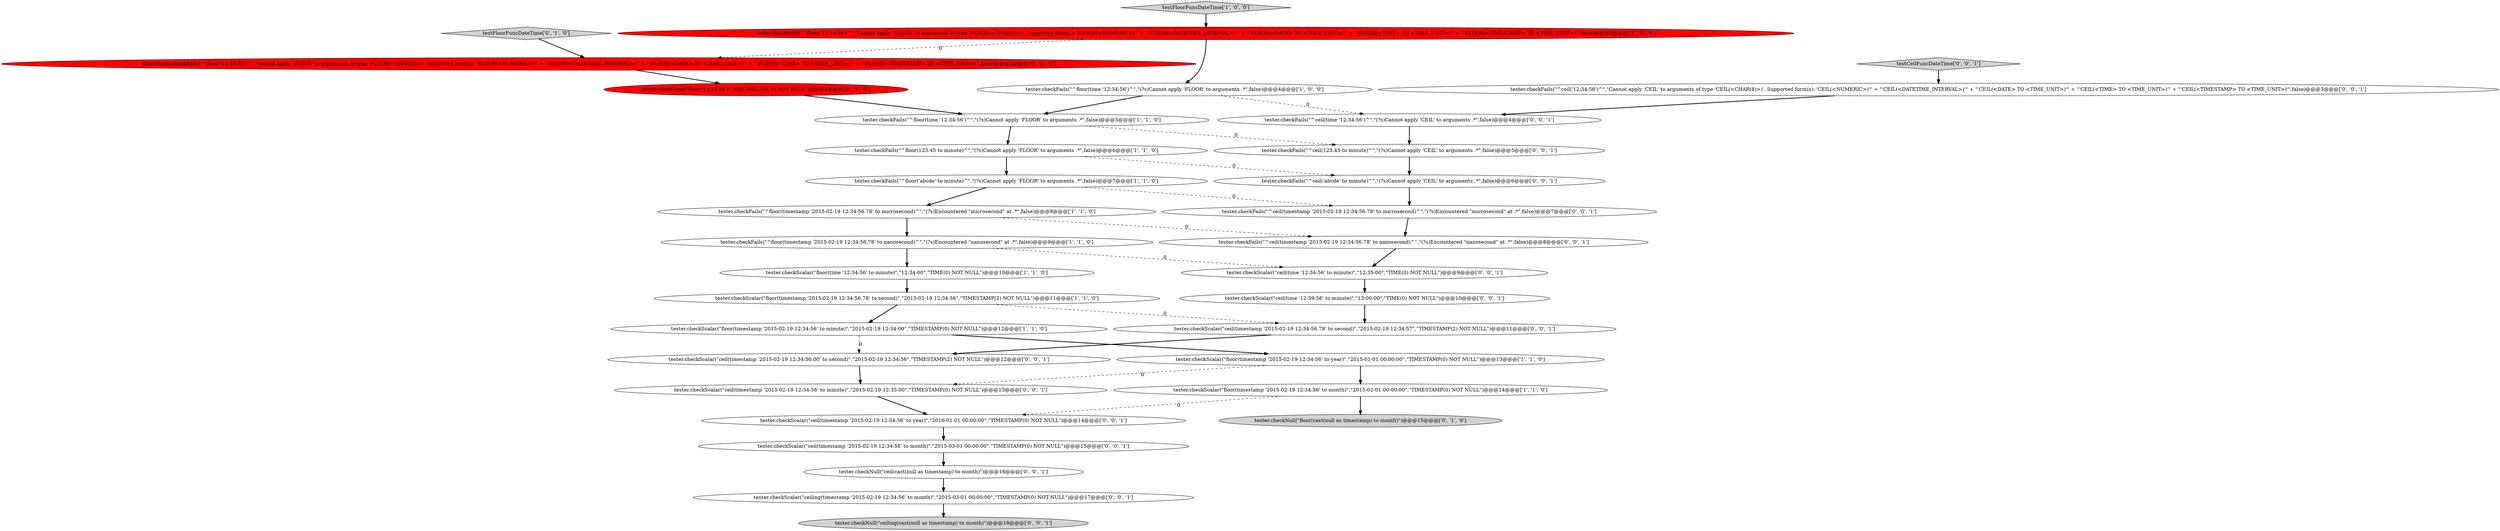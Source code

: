 digraph {
22 [style = filled, label = "tester.checkScalar(\"ceil(timestamp '2015-02-19 12:34:56.00' to second)\",\"2015-02-19 12:34:56\",\"TIMESTAMP(2) NOT NULL\")@@@12@@@['0', '0', '1']", fillcolor = white, shape = ellipse image = "AAA0AAABBB3BBB"];
30 [style = filled, label = "tester.checkScalar(\"ceil(timestamp '2015-02-19 12:34:56' to minute)\",\"2015-02-19 12:35:00\",\"TIMESTAMP(0) NOT NULL\")@@@13@@@['0', '0', '1']", fillcolor = white, shape = ellipse image = "AAA0AAABBB3BBB"];
2 [style = filled, label = "tester.checkFails(\"^floor(time '12:34:56')^\",\"(?s)Cannot apply 'FLOOR' to arguments .*\",false)@@@4@@@['1', '0', '0']", fillcolor = white, shape = ellipse image = "AAA0AAABBB1BBB"];
27 [style = filled, label = "tester.checkFails(\"^ceil(time '12:34:56')^\",\"(?s)Cannot apply 'CEIL' to arguments .*\",false)@@@4@@@['0', '0', '1']", fillcolor = white, shape = ellipse image = "AAA0AAABBB3BBB"];
6 [style = filled, label = "tester.checkFails(\"^floor(time '12:34:56')^\",\"(?s)Cannot apply 'FLOOR' to arguments .*\",false)@@@5@@@['1', '1', '0']", fillcolor = white, shape = ellipse image = "AAA0AAABBB1BBB"];
16 [style = filled, label = "testFloorFuncDateTime['0', '1', '0']", fillcolor = lightgray, shape = diamond image = "AAA0AAABBB2BBB"];
9 [style = filled, label = "tester.checkScalar(\"floor(timestamp '2015-02-19 12:34:56' to month)\",\"2015-02-01 00:00:00\",\"TIMESTAMP(0) NOT NULL\")@@@14@@@['1', '1', '0']", fillcolor = white, shape = ellipse image = "AAA0AAABBB1BBB"];
32 [style = filled, label = "tester.checkNull(\"ceil(cast(null as timestamp) to month)\")@@@16@@@['0', '0', '1']", fillcolor = white, shape = ellipse image = "AAA0AAABBB3BBB"];
1 [style = filled, label = "tester.checkFails(\"^floor('12:34:56')^\",\"Cannot apply 'FLOOR' to arguments of type 'FLOOR\(<CHAR\(8\)>\)'\. Supported form\(s\): 'FLOOR\(<NUMERIC>\)'\" + \"'FLOOR\(<DATETIME_INTERVAL>\)'\" + \"'FLOOR\(<DATE> TO <TIME_UNIT>\)'\" + \"'FLOOR\(<TIME> TO <TIME_UNIT>\)'\" + \"'FLOOR\(<TIMESTAMP> TO <TIME_UNIT>\)'\",false)@@@3@@@['1', '0', '0']", fillcolor = red, shape = ellipse image = "AAA1AAABBB1BBB"];
19 [style = filled, label = "tester.checkScalar(\"ceil(time '12:34:56' to minute)\",\"12:35:00\",\"TIME(0) NOT NULL\")@@@9@@@['0', '0', '1']", fillcolor = white, shape = ellipse image = "AAA0AAABBB3BBB"];
14 [style = filled, label = "strictTester.checkFails(\"^floor('12:34:56')^\",\"Cannot apply 'FLOOR' to arguments of type 'FLOOR\(<CHAR\(8\)>\)'\. Supported form\(s\): 'FLOOR\(<NUMERIC>\)'\" + \"'FLOOR\(<DATETIME_INTERVAL>\)'\" + \"'FLOOR\(<DATE> TO <TIME_UNIT>\)'\" + \"'FLOOR\(<TIME> TO <TIME_UNIT>\)'\" + \"'FLOOR\(<TIMESTAMP> TO <TIME_UNIT>\)'\",false)@@@3@@@['0', '1', '0']", fillcolor = red, shape = ellipse image = "AAA1AAABBB2BBB"];
33 [style = filled, label = "tester.checkFails(\"^ceil(timestamp '2015-02-19 12:34:56.78' to microsecond)^\",\"(?s)Encountered \"microsecond\" at .*\",false)@@@7@@@['0', '0', '1']", fillcolor = white, shape = ellipse image = "AAA0AAABBB3BBB"];
10 [style = filled, label = "tester.checkScalar(\"floor(time '12:34:56' to minute)\",\"12:34:00\",\"TIME(0) NOT NULL\")@@@10@@@['1', '1', '0']", fillcolor = white, shape = ellipse image = "AAA0AAABBB1BBB"];
20 [style = filled, label = "tester.checkFails(\"^ceil('12:34:56')^\",\"Cannot apply 'CEIL' to arguments of type 'CEIL\(<CHAR\(8\)>\)'\. Supported form\(s\): 'CEIL\(<NUMERIC>\)'\" + \"'CEIL\(<DATETIME_INTERVAL>\)'\" + \"'CEIL\(<DATE> TO <TIME_UNIT>\)'\" + \"'CEIL\(<TIME> TO <TIME_UNIT>\)'\" + \"'CEIL\(<TIMESTAMP> TO <TIME_UNIT>\)'\",false)@@@3@@@['0', '0', '1']", fillcolor = white, shape = ellipse image = "AAA0AAABBB3BBB"];
0 [style = filled, label = "tester.checkFails(\"^floor(timestamp '2015-02-19 12:34:56.78' to microsecond)^\",\"(?s)Encountered \"microsecond\" at .*\",false)@@@8@@@['1', '1', '0']", fillcolor = white, shape = ellipse image = "AAA0AAABBB1BBB"];
17 [style = filled, label = "tester.checkScalar(\"ceil(timestamp '2015-02-19 12:34:56.78' to second)\",\"2015-02-19 12:34:57\",\"TIMESTAMP(2) NOT NULL\")@@@11@@@['0', '0', '1']", fillcolor = white, shape = ellipse image = "AAA0AAABBB3BBB"];
21 [style = filled, label = "tester.checkFails(\"^ceil(123.45 to minute)^\",\"(?s)Cannot apply 'CEIL' to arguments .*\",false)@@@5@@@['0', '0', '1']", fillcolor = white, shape = ellipse image = "AAA0AAABBB3BBB"];
29 [style = filled, label = "tester.checkFails(\"^ceil(timestamp '2015-02-19 12:34:56.78' to nanosecond)^\",\"(?s)Encountered \"nanosecond\" at .*\",false)@@@8@@@['0', '0', '1']", fillcolor = white, shape = ellipse image = "AAA0AAABBB3BBB"];
8 [style = filled, label = "tester.checkScalar(\"floor(timestamp '2015-02-19 12:34:56' to year)\",\"2015-01-01 00:00:00\",\"TIMESTAMP(0) NOT NULL\")@@@13@@@['1', '1', '0']", fillcolor = white, shape = ellipse image = "AAA0AAABBB1BBB"];
15 [style = filled, label = "tester.checkType(\"floor('12:34:56')\",\"DECIMAL(19, 0) NOT NULL\")@@@4@@@['0', '1', '0']", fillcolor = red, shape = ellipse image = "AAA1AAABBB2BBB"];
3 [style = filled, label = "tester.checkScalar(\"floor(timestamp '2015-02-19 12:34:56.78' to second)\",\"2015-02-19 12:34:56\",\"TIMESTAMP(2) NOT NULL\")@@@11@@@['1', '1', '0']", fillcolor = white, shape = ellipse image = "AAA0AAABBB1BBB"];
7 [style = filled, label = "tester.checkFails(\"^floor('abcde' to minute)^\",\"(?s)Cannot apply 'FLOOR' to arguments .*\",false)@@@7@@@['1', '1', '0']", fillcolor = white, shape = ellipse image = "AAA0AAABBB1BBB"];
18 [style = filled, label = "tester.checkNull(\"ceiling(cast(null as timestamp) to month)\")@@@18@@@['0', '0', '1']", fillcolor = lightgray, shape = ellipse image = "AAA0AAABBB3BBB"];
13 [style = filled, label = "tester.checkNull(\"floor(cast(null as timestamp) to month)\")@@@15@@@['0', '1', '0']", fillcolor = lightgray, shape = ellipse image = "AAA0AAABBB2BBB"];
24 [style = filled, label = "tester.checkScalar(\"ceil(time '12:59:56' to minute)\",\"13:00:00\",\"TIME(0) NOT NULL\")@@@10@@@['0', '0', '1']", fillcolor = white, shape = ellipse image = "AAA0AAABBB3BBB"];
31 [style = filled, label = "tester.checkScalar(\"ceil(timestamp '2015-02-19 12:34:56' to year)\",\"2016-01-01 00:00:00\",\"TIMESTAMP(0) NOT NULL\")@@@14@@@['0', '0', '1']", fillcolor = white, shape = ellipse image = "AAA0AAABBB3BBB"];
4 [style = filled, label = "tester.checkFails(\"^floor(123.45 to minute)^\",\"(?s)Cannot apply 'FLOOR' to arguments .*\",false)@@@6@@@['1', '1', '0']", fillcolor = white, shape = ellipse image = "AAA0AAABBB1BBB"];
28 [style = filled, label = "tester.checkScalar(\"ceiling(timestamp '2015-02-19 12:34:56' to month)\",\"2015-03-01 00:00:00\",\"TIMESTAMP(0) NOT NULL\")@@@17@@@['0', '0', '1']", fillcolor = white, shape = ellipse image = "AAA0AAABBB3BBB"];
23 [style = filled, label = "tester.checkScalar(\"ceil(timestamp '2015-02-19 12:34:56' to month)\",\"2015-03-01 00:00:00\",\"TIMESTAMP(0) NOT NULL\")@@@15@@@['0', '0', '1']", fillcolor = white, shape = ellipse image = "AAA0AAABBB3BBB"];
12 [style = filled, label = "testFloorFuncDateTime['1', '0', '0']", fillcolor = lightgray, shape = diamond image = "AAA0AAABBB1BBB"];
26 [style = filled, label = "testCeilFuncDateTime['0', '0', '1']", fillcolor = lightgray, shape = diamond image = "AAA0AAABBB3BBB"];
11 [style = filled, label = "tester.checkScalar(\"floor(timestamp '2015-02-19 12:34:56' to minute)\",\"2015-02-19 12:34:00\",\"TIMESTAMP(0) NOT NULL\")@@@12@@@['1', '1', '0']", fillcolor = white, shape = ellipse image = "AAA0AAABBB1BBB"];
5 [style = filled, label = "tester.checkFails(\"^floor(timestamp '2015-02-19 12:34:56.78' to nanosecond)^\",\"(?s)Encountered \"nanosecond\" at .*\",false)@@@9@@@['1', '1', '0']", fillcolor = white, shape = ellipse image = "AAA0AAABBB1BBB"];
25 [style = filled, label = "tester.checkFails(\"^ceil('abcde' to minute)^\",\"(?s)Cannot apply 'CEIL' to arguments .*\",false)@@@6@@@['0', '0', '1']", fillcolor = white, shape = ellipse image = "AAA0AAABBB3BBB"];
6->21 [style = dashed, label="0"];
5->10 [style = bold, label=""];
31->23 [style = bold, label=""];
28->18 [style = bold, label=""];
3->17 [style = dashed, label="0"];
25->33 [style = bold, label=""];
1->14 [style = dashed, label="0"];
2->6 [style = bold, label=""];
11->22 [style = dashed, label="0"];
3->11 [style = bold, label=""];
2->27 [style = dashed, label="0"];
23->32 [style = bold, label=""];
10->3 [style = bold, label=""];
7->0 [style = bold, label=""];
15->6 [style = bold, label=""];
21->25 [style = bold, label=""];
17->22 [style = bold, label=""];
12->1 [style = bold, label=""];
22->30 [style = bold, label=""];
4->7 [style = bold, label=""];
20->27 [style = bold, label=""];
33->29 [style = bold, label=""];
19->24 [style = bold, label=""];
4->25 [style = dashed, label="0"];
6->4 [style = bold, label=""];
9->31 [style = dashed, label="0"];
29->19 [style = bold, label=""];
30->31 [style = bold, label=""];
24->17 [style = bold, label=""];
0->29 [style = dashed, label="0"];
8->9 [style = bold, label=""];
11->8 [style = bold, label=""];
16->14 [style = bold, label=""];
14->15 [style = bold, label=""];
1->2 [style = bold, label=""];
8->30 [style = dashed, label="0"];
7->33 [style = dashed, label="0"];
27->21 [style = bold, label=""];
32->28 [style = bold, label=""];
5->19 [style = dashed, label="0"];
26->20 [style = bold, label=""];
0->5 [style = bold, label=""];
9->13 [style = bold, label=""];
}
